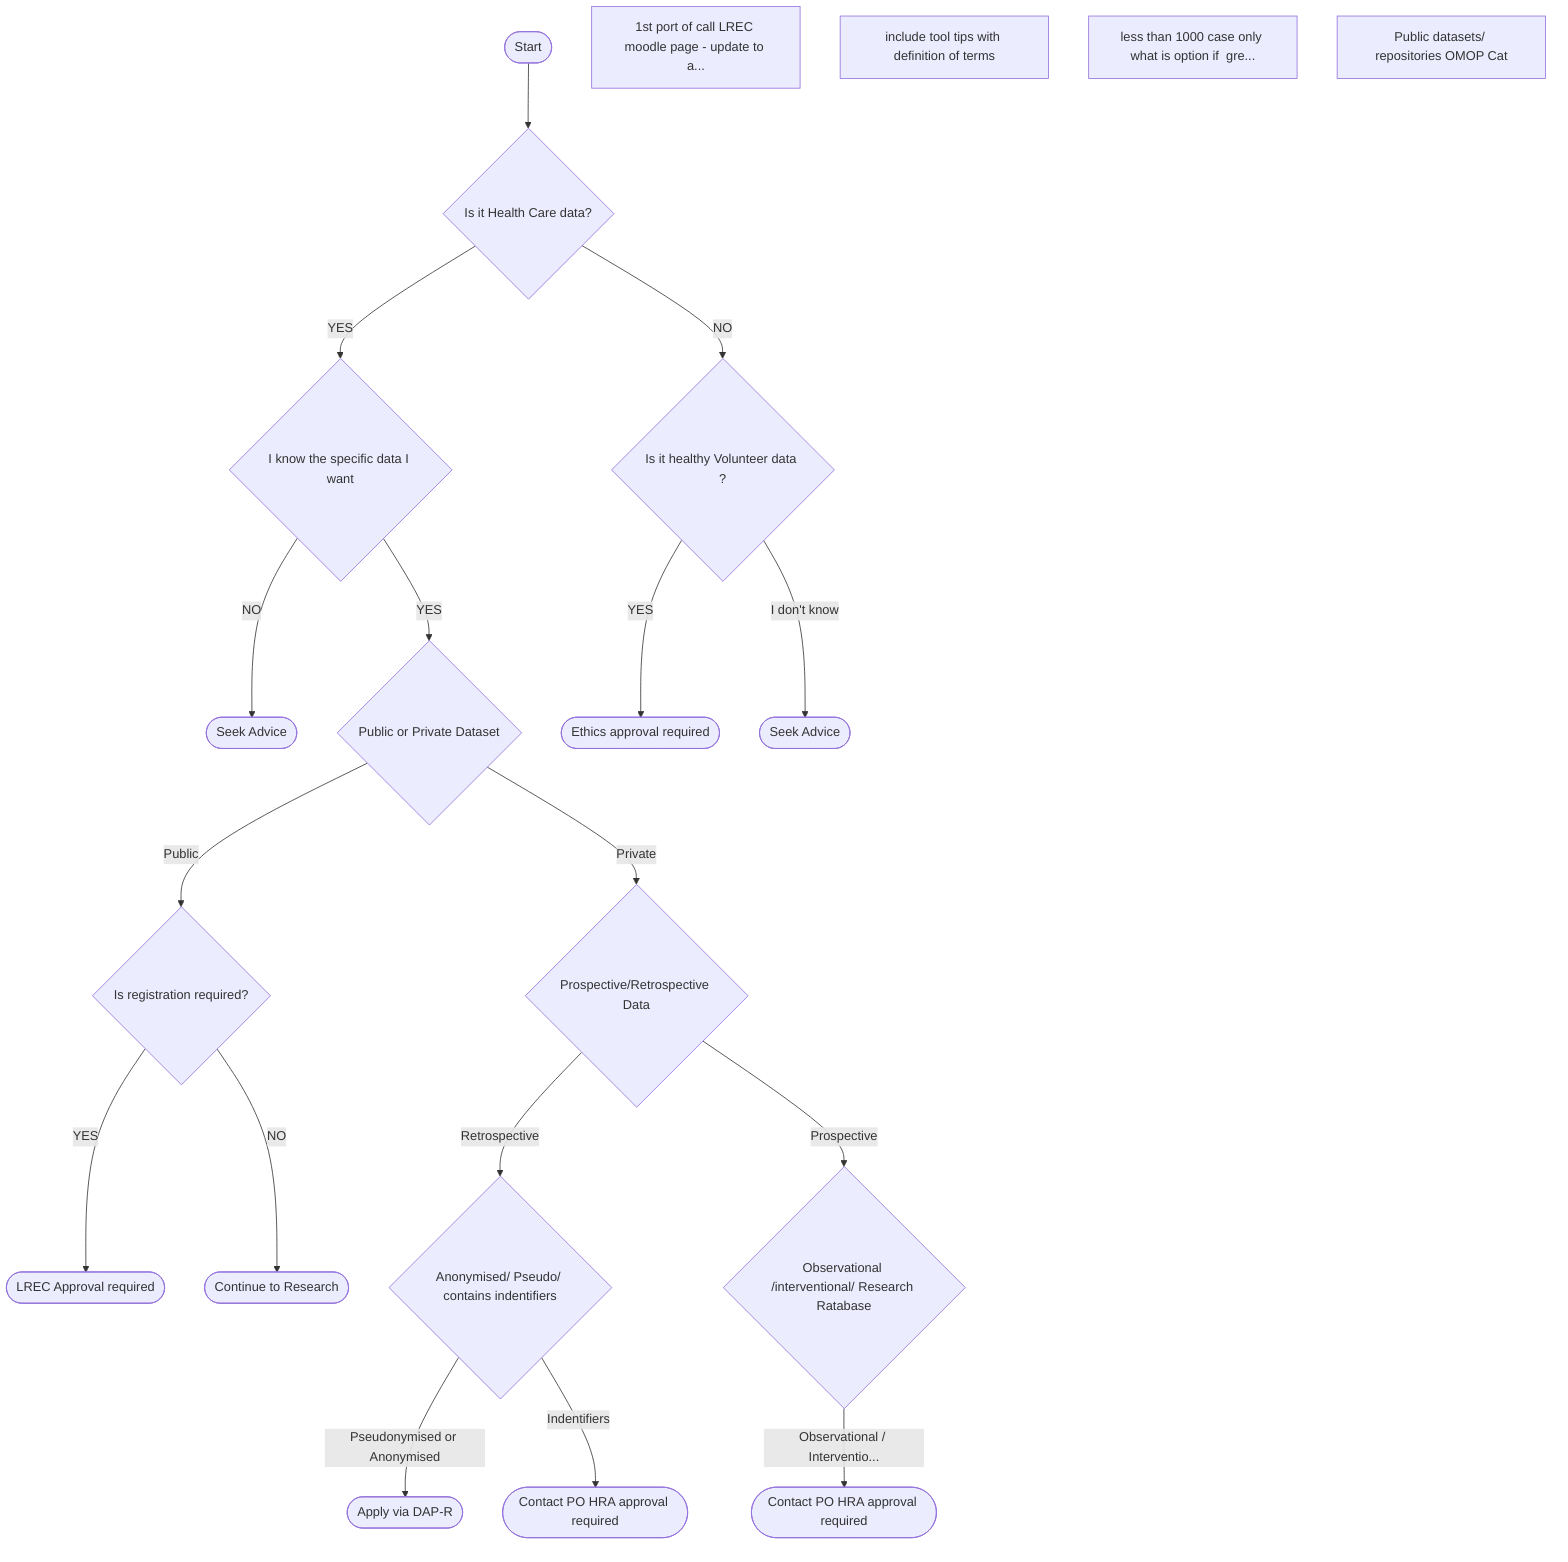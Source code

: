 flowchart TD
    N3458764635301875090(["Start"])
    N3458764635301463439{"Is it Health Care data?"}
    N3458764635301463798{"Is it healthy Volunteer data ?"}
    N3458764635301699516{"I know the specific data I want"}
    N3458764635302567244{"Is registration required?"}
    N3458764635302888442(["Continue to Research"])
    N3458764635302990895{"Prospective/Retrospective Data"}
    N3458764635357760287{"Observational /interventional/ Research Ratabase"}
    N3458764635360322378["1st port of call LREC moodle page - update to a..."]
    N3458764635360532325["include tool tips with definition of terms"]
    N3458764635362755501{"Anonymised/ Pseudo/ contains indentifiers"}
    N3458764636358126539{"Public or Private Dataset"}
    N3458764636360976194["less than 1000 case only what is option if  gre..."]
    N3458764636474796545(["Apply via DAP-R"])
    N3458764636474951140(["Contact PO HRA approval required"])
    N3458764636474951421(["Contact PO HRA approval required"])
    N3458764636474951443(["Seek Advice"])
    N3458764636475175178(["Seek Advice"])
    N3458764636475175262(["LREC Approval required"])
    N3458764636475175411(["Ethics approval required"])
    N3458764636476313931["Public datasets/ repositories OMOP Cat"]

    N3458764635302567244 -->|"YES"| N3458764636475175262
    N3458764635302567244 -->|"NO"| N3458764635302888442
    N3458764635302990895 -->|"Retrospective"| N3458764635362755501
    N3458764636358126539 -->|"Public"| N3458764635302567244
    N3458764635302990895 -->|"Prospective"| N3458764635357760287
    N3458764635357760287 -->|"Observational / Interventio..."| N3458764636474951421
    N3458764635362755501 -->|"Pseudonymised or Anonymised"| N3458764636474796545
    N3458764635301463798 -->|"YES"| N3458764636475175411
    N3458764635301699516 -->|"NO"| N3458764636475175178
    N3458764635301875090 --> N3458764635301463439
    N3458764635301463439 -->|"YES"| N3458764635301699516
    N3458764635301699516 -->|"YES"| N3458764636358126539
    N3458764636358126539 -->|"Private"| N3458764635302990895
    N3458764635362755501 -->|"Indentifiers"| N3458764636474951140
    N3458764635301463439 -->|"NO"| N3458764635301463798
    N3458764635301463798 -->|"I don't know"| N3458764636474951443